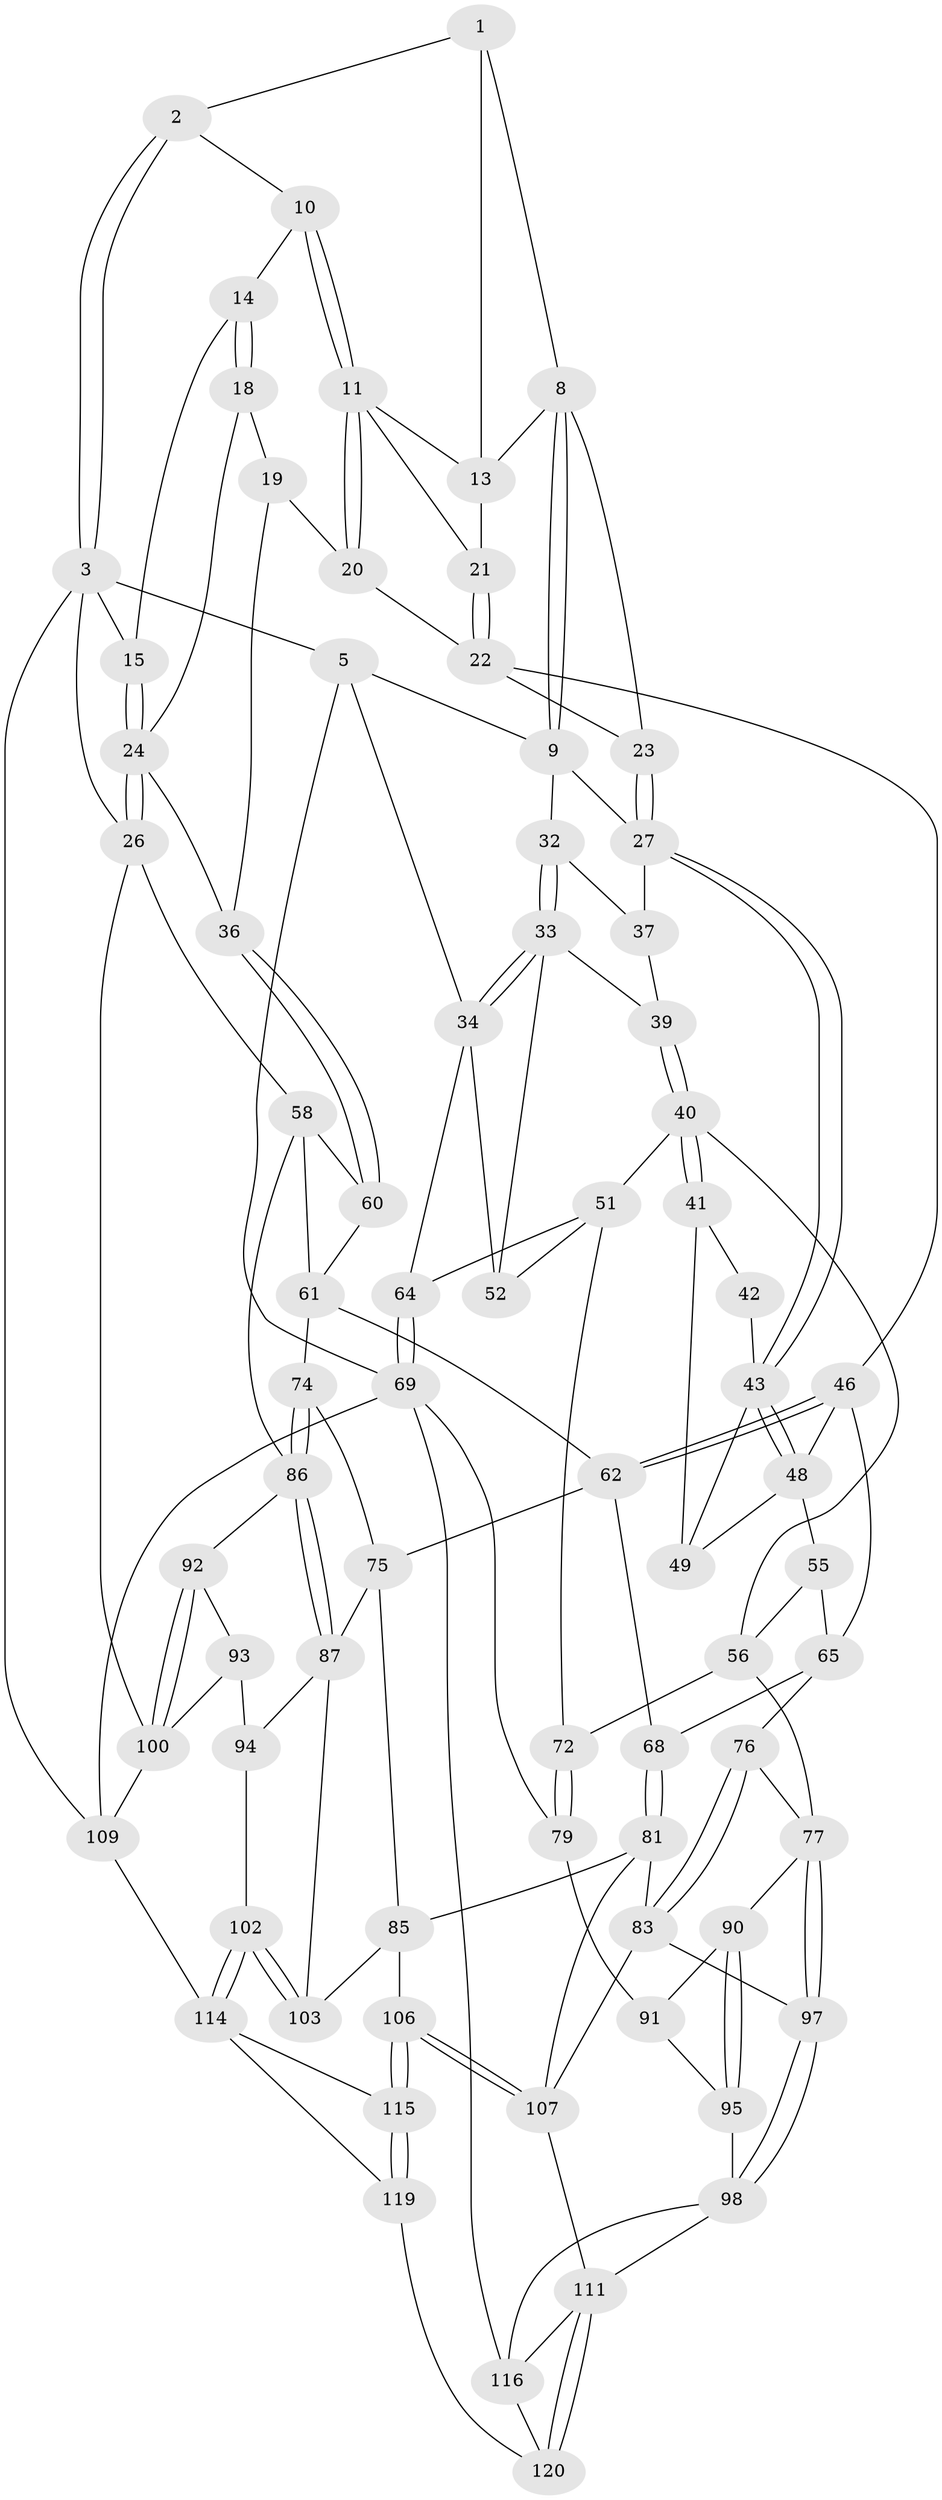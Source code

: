 // original degree distribution, {3: 0.025, 4: 0.2, 5: 0.575, 6: 0.2}
// Generated by graph-tools (version 1.1) at 2025/42/03/06/25 10:42:33]
// undirected, 76 vertices, 166 edges
graph export_dot {
graph [start="1"]
  node [color=gray90,style=filled];
  1 [pos="+0.5821122598000841+0",super="+7"];
  2 [pos="+0.6735772127070295+0"];
  3 [pos="+1+0",super="+4"];
  5 [pos="+0+0",super="+6"];
  8 [pos="+0.40553442320732097+0.12591998287667006",super="+17"];
  9 [pos="+0.349521533156866+0.1312251620923029",super="+29"];
  10 [pos="+0.7093748344900966+0.08412047115699586"];
  11 [pos="+0.6500785153290243+0.16576492097579001",super="+12"];
  13 [pos="+0.5609013672622081+0.049647063365303605",super="+16"];
  14 [pos="+0.7924123992664667+0.12540689132180016"];
  15 [pos="+0.892363046580804+0.06981496200729488"];
  18 [pos="+0.7601164384491405+0.19193636976323206"];
  19 [pos="+0.7170429724762486+0.19452646907064067",super="+35"];
  20 [pos="+0.6542759913914492+0.16941272578982078",super="+30"];
  21 [pos="+0.5471041305535712+0.23105849674414616"];
  22 [pos="+0.5397959418340859+0.2496996751908281",super="+31"];
  23 [pos="+0.47406631112920156+0.26551198180988855"];
  24 [pos="+0.9260429466608437+0.26074513453964726",super="+25"];
  26 [pos="+1+0.3557487895013796",super="+57"];
  27 [pos="+0.463511528289413+0.26916361454813853",super="+28"];
  32 [pos="+0.258128730496706+0.20483394830097287"];
  33 [pos="+0+0",super="+45"];
  34 [pos="+0+0",super="+53"];
  36 [pos="+0.8132024072628409+0.33830229686980534"];
  37 [pos="+0.4062813542741877+0.2851722012281646",super="+38"];
  39 [pos="+0.24365169093791206+0.2528465480200641"];
  40 [pos="+0.2446431903371971+0.2662167607598456",super="+50"];
  41 [pos="+0.3440384735409605+0.30712669931398845"];
  42 [pos="+0.3796801069186392+0.30572139012995875"];
  43 [pos="+0.4500438993173662+0.40528572477443503",super="+44"];
  46 [pos="+0.6217524830605141+0.3976216184157399",super="+47"];
  48 [pos="+0.4519927459996722+0.4325576983505581",super="+54"];
  49 [pos="+0.35954888633109117+0.35702200877655266"];
  51 [pos="+0.17071108176139804+0.4239474633498109",super="+63"];
  52 [pos="+0.06761001413191334+0.3326815371649424"];
  55 [pos="+0.35544273203343163+0.48962685963852326"];
  56 [pos="+0.2747557885071139+0.5090012058152539",super="+71"];
  58 [pos="+1+0.5406414702965062",super="+59"];
  60 [pos="+0.8173036189990474+0.3549672812124705"];
  61 [pos="+0.8073532230798914+0.5075009559022445",super="+73"];
  62 [pos="+0.748886943906345+0.5103573093640588",super="+67"];
  64 [pos="+0+0.5324845971842154"];
  65 [pos="+0.5867872666396393+0.5662356325117804",super="+66"];
  68 [pos="+0.6405085097990716+0.599566532351023"];
  69 [pos="+0+0.9544054810998475",super="+70"];
  72 [pos="+0.13453746470327027+0.6115618722295288"];
  74 [pos="+0.8090827046362371+0.6267513016524331"];
  75 [pos="+0.701460666813822+0.6271065277618374",super="+84"];
  76 [pos="+0.48827377329634736+0.6639496786600696"];
  77 [pos="+0.34147942278252247+0.7031718706706016",super="+78"];
  79 [pos="+0.025877285762535104+0.7494007887148748",super="+80"];
  81 [pos="+0.6142494759136932+0.7266128259146686",super="+82"];
  83 [pos="+0.5241038848726974+0.732885202613593",super="+105"];
  85 [pos="+0.6474587269919981+0.7503623031347855",super="+104"];
  86 [pos="+0.8380137467066969+0.672099557052248",super="+89"];
  87 [pos="+0.8079365717045485+0.718974452335093",super="+88"];
  90 [pos="+0.21916479833429495+0.6804286852942011"];
  91 [pos="+0.18723742344557118+0.7084748880894616",super="+96"];
  92 [pos="+0.920603800686266+0.7337034982831361"];
  93 [pos="+0.9137292229226588+0.8031216031235067",super="+113"];
  94 [pos="+0.8086764847864678+0.720115600751451",super="+101"];
  95 [pos="+0.23706097512030888+0.8446753123004663"];
  97 [pos="+0.34666619391878406+0.754343816348033"];
  98 [pos="+0.3249006540974055+0.7826111313869663",super="+99"];
  100 [pos="+1+0.8371125227393337",super="+110"];
  102 [pos="+0.752415961164756+0.8607621660222963"];
  103 [pos="+0.7267215164727275+0.8130387749452023"];
  106 [pos="+0.5680567101267783+0.900012358087002"];
  107 [pos="+0.49438688957209403+0.8698539317843667",super="+108"];
  109 [pos="+1+1"];
  111 [pos="+0.41958238582568147+0.9371696519229525",super="+112"];
  114 [pos="+0.7390714436284596+0.900390059995811",super="+118"];
  115 [pos="+0.5969380563177985+0.937333789595592"];
  116 [pos="+0.2783723941266539+0.9222510003388052",super="+117"];
  119 [pos="+0.6420962369913445+1"];
  120 [pos="+0.42603911157375246+1"];
  1 -- 2;
  1 -- 8;
  1 -- 13;
  2 -- 3;
  2 -- 3;
  2 -- 10;
  3 -- 15;
  3 -- 5;
  3 -- 26;
  3 -- 109;
  5 -- 34;
  5 -- 9;
  5 -- 69;
  8 -- 9;
  8 -- 9;
  8 -- 13;
  8 -- 23;
  9 -- 32;
  9 -- 27;
  10 -- 11;
  10 -- 11;
  10 -- 14;
  11 -- 20;
  11 -- 20;
  11 -- 13;
  11 -- 21;
  13 -- 21;
  14 -- 15;
  14 -- 18;
  14 -- 18;
  15 -- 24;
  15 -- 24;
  18 -- 19;
  18 -- 24;
  19 -- 20 [weight=2];
  19 -- 36;
  20 -- 22;
  21 -- 22;
  21 -- 22;
  22 -- 23;
  22 -- 46;
  23 -- 27;
  23 -- 27;
  24 -- 26;
  24 -- 26;
  24 -- 36;
  26 -- 100;
  26 -- 58;
  27 -- 43;
  27 -- 43;
  27 -- 37;
  32 -- 33;
  32 -- 33;
  32 -- 37;
  33 -- 34;
  33 -- 34;
  33 -- 52;
  33 -- 39;
  34 -- 64;
  34 -- 52;
  36 -- 60;
  36 -- 60;
  37 -- 39;
  39 -- 40;
  39 -- 40;
  40 -- 41;
  40 -- 41;
  40 -- 56;
  40 -- 51;
  41 -- 42;
  41 -- 49;
  42 -- 43;
  43 -- 48;
  43 -- 48;
  43 -- 49;
  46 -- 62;
  46 -- 62;
  46 -- 48;
  46 -- 65;
  48 -- 49;
  48 -- 55;
  51 -- 52;
  51 -- 64;
  51 -- 72;
  55 -- 56;
  55 -- 65;
  56 -- 72;
  56 -- 77;
  58 -- 86;
  58 -- 60;
  58 -- 61;
  60 -- 61;
  61 -- 62;
  61 -- 74;
  62 -- 75;
  62 -- 68;
  64 -- 69;
  64 -- 69;
  65 -- 68;
  65 -- 76;
  68 -- 81;
  68 -- 81;
  69 -- 109;
  69 -- 116;
  69 -- 79;
  72 -- 79;
  72 -- 79;
  74 -- 75;
  74 -- 86;
  74 -- 86;
  75 -- 85;
  75 -- 87;
  76 -- 77;
  76 -- 83;
  76 -- 83;
  77 -- 97;
  77 -- 97;
  77 -- 90;
  79 -- 91 [weight=2];
  81 -- 85;
  81 -- 83;
  81 -- 107;
  83 -- 107;
  83 -- 97;
  85 -- 106;
  85 -- 103;
  86 -- 87;
  86 -- 87;
  86 -- 92;
  87 -- 94;
  87 -- 103;
  90 -- 91;
  90 -- 95;
  90 -- 95;
  91 -- 95;
  92 -- 93;
  92 -- 100;
  92 -- 100;
  93 -- 94 [weight=2];
  93 -- 100;
  94 -- 102;
  95 -- 98;
  97 -- 98;
  97 -- 98;
  98 -- 111;
  98 -- 116;
  100 -- 109;
  102 -- 103;
  102 -- 103;
  102 -- 114;
  102 -- 114;
  106 -- 107;
  106 -- 107;
  106 -- 115;
  106 -- 115;
  107 -- 111;
  109 -- 114;
  111 -- 120;
  111 -- 120;
  111 -- 116;
  114 -- 115;
  114 -- 119;
  115 -- 119;
  115 -- 119;
  116 -- 120;
  119 -- 120;
}
